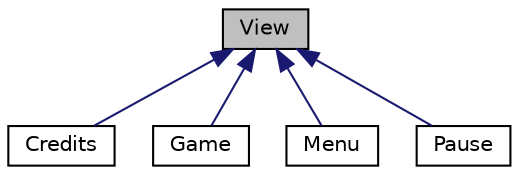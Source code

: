 digraph "View"
{
 // LATEX_PDF_SIZE
  edge [fontname="Helvetica",fontsize="10",labelfontname="Helvetica",labelfontsize="10"];
  node [fontname="Helvetica",fontsize="10",shape=record];
  Node1 [label="View",height=0.2,width=0.4,color="black", fillcolor="grey75", style="filled", fontcolor="black",tooltip=" "];
  Node1 -> Node2 [dir="back",color="midnightblue",fontsize="10",style="solid"];
  Node2 [label="Credits",height=0.2,width=0.4,color="black", fillcolor="white", style="filled",URL="$classCredits.html",tooltip=" "];
  Node1 -> Node3 [dir="back",color="midnightblue",fontsize="10",style="solid"];
  Node3 [label="Game",height=0.2,width=0.4,color="black", fillcolor="white", style="filled",URL="$classGame.html",tooltip=" "];
  Node1 -> Node4 [dir="back",color="midnightblue",fontsize="10",style="solid"];
  Node4 [label="Menu",height=0.2,width=0.4,color="black", fillcolor="white", style="filled",URL="$classMenu.html",tooltip=" "];
  Node1 -> Node5 [dir="back",color="midnightblue",fontsize="10",style="solid"];
  Node5 [label="Pause",height=0.2,width=0.4,color="black", fillcolor="white", style="filled",URL="$classPause.html",tooltip=" "];
}
